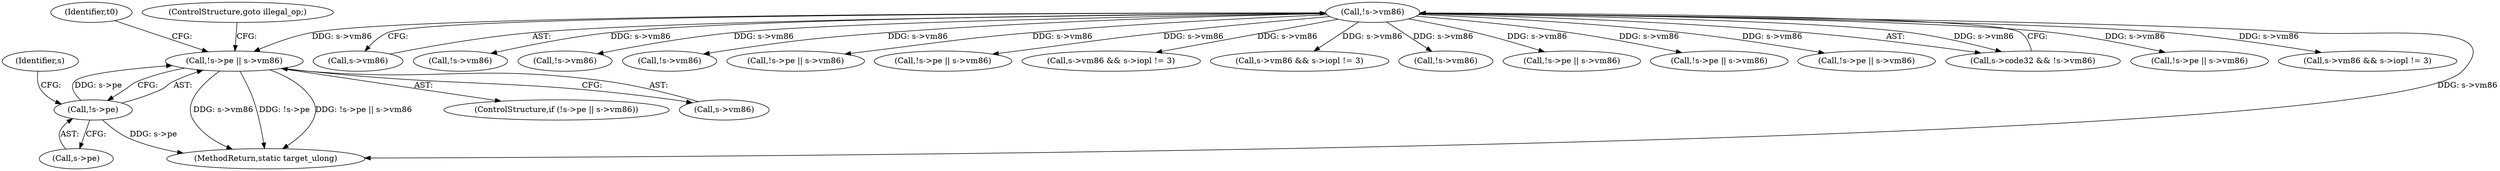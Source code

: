 digraph "0_qemu_30663fd26c0307e414622c7a8607fbc04f92ec14@pointer" {
"1009717" [label="(Call,!s->pe || s->vm86)"];
"1009718" [label="(Call,!s->pe)"];
"1000778" [label="(Call,!s->vm86)"];
"1009719" [label="(Call,s->pe)"];
"1000779" [label="(Call,s->vm86)"];
"1006088" [label="(Call,!s->vm86)"];
"1002289" [label="(Call,!s->vm86)"];
"1009716" [label="(ControlStructure,if (!s->pe || s->vm86))"];
"1007660" [label="(Call,!s->vm86)"];
"1008453" [label="(Call,!s->pe || s->vm86)"];
"1009870" [label="(Call,!s->pe || s->vm86)"];
"1006596" [label="(Call,s->vm86 && s->iopl != 3)"];
"1006561" [label="(Call,s->vm86 && s->iopl != 3)"];
"1002203" [label="(Call,!s->vm86)"];
"1008406" [label="(Call,!s->pe || s->vm86)"];
"1009717" [label="(Call,!s->pe || s->vm86)"];
"1008282" [label="(Call,!s->pe || s->vm86)"];
"1008367" [label="(Call,!s->pe || s->vm86)"];
"1009727" [label="(Identifier,t0)"];
"1011840" [label="(MethodReturn,static target_ulong)"];
"1009722" [label="(Call,s->vm86)"];
"1000778" [label="(Call,!s->vm86)"];
"1009725" [label="(ControlStructure,goto illegal_op;)"];
"1009718" [label="(Call,!s->pe)"];
"1000774" [label="(Call,s->code32 && !s->vm86)"];
"1008321" [label="(Call,!s->pe || s->vm86)"];
"1009723" [label="(Identifier,s)"];
"1007587" [label="(Call,s->vm86 && s->iopl != 3)"];
"1009717" -> "1009716"  [label="AST: "];
"1009717" -> "1009718"  [label="CFG: "];
"1009717" -> "1009722"  [label="CFG: "];
"1009718" -> "1009717"  [label="AST: "];
"1009722" -> "1009717"  [label="AST: "];
"1009725" -> "1009717"  [label="CFG: "];
"1009727" -> "1009717"  [label="CFG: "];
"1009717" -> "1011840"  [label="DDG: s->vm86"];
"1009717" -> "1011840"  [label="DDG: !s->pe"];
"1009717" -> "1011840"  [label="DDG: !s->pe || s->vm86"];
"1009718" -> "1009717"  [label="DDG: s->pe"];
"1000778" -> "1009717"  [label="DDG: s->vm86"];
"1009718" -> "1009719"  [label="CFG: "];
"1009719" -> "1009718"  [label="AST: "];
"1009723" -> "1009718"  [label="CFG: "];
"1009718" -> "1011840"  [label="DDG: s->pe"];
"1000778" -> "1000774"  [label="AST: "];
"1000778" -> "1000779"  [label="CFG: "];
"1000779" -> "1000778"  [label="AST: "];
"1000774" -> "1000778"  [label="CFG: "];
"1000778" -> "1011840"  [label="DDG: s->vm86"];
"1000778" -> "1000774"  [label="DDG: s->vm86"];
"1000778" -> "1002203"  [label="DDG: s->vm86"];
"1000778" -> "1002289"  [label="DDG: s->vm86"];
"1000778" -> "1006088"  [label="DDG: s->vm86"];
"1000778" -> "1006561"  [label="DDG: s->vm86"];
"1000778" -> "1006596"  [label="DDG: s->vm86"];
"1000778" -> "1007587"  [label="DDG: s->vm86"];
"1000778" -> "1007660"  [label="DDG: s->vm86"];
"1000778" -> "1008282"  [label="DDG: s->vm86"];
"1000778" -> "1008321"  [label="DDG: s->vm86"];
"1000778" -> "1008367"  [label="DDG: s->vm86"];
"1000778" -> "1008406"  [label="DDG: s->vm86"];
"1000778" -> "1008453"  [label="DDG: s->vm86"];
"1000778" -> "1009870"  [label="DDG: s->vm86"];
}
